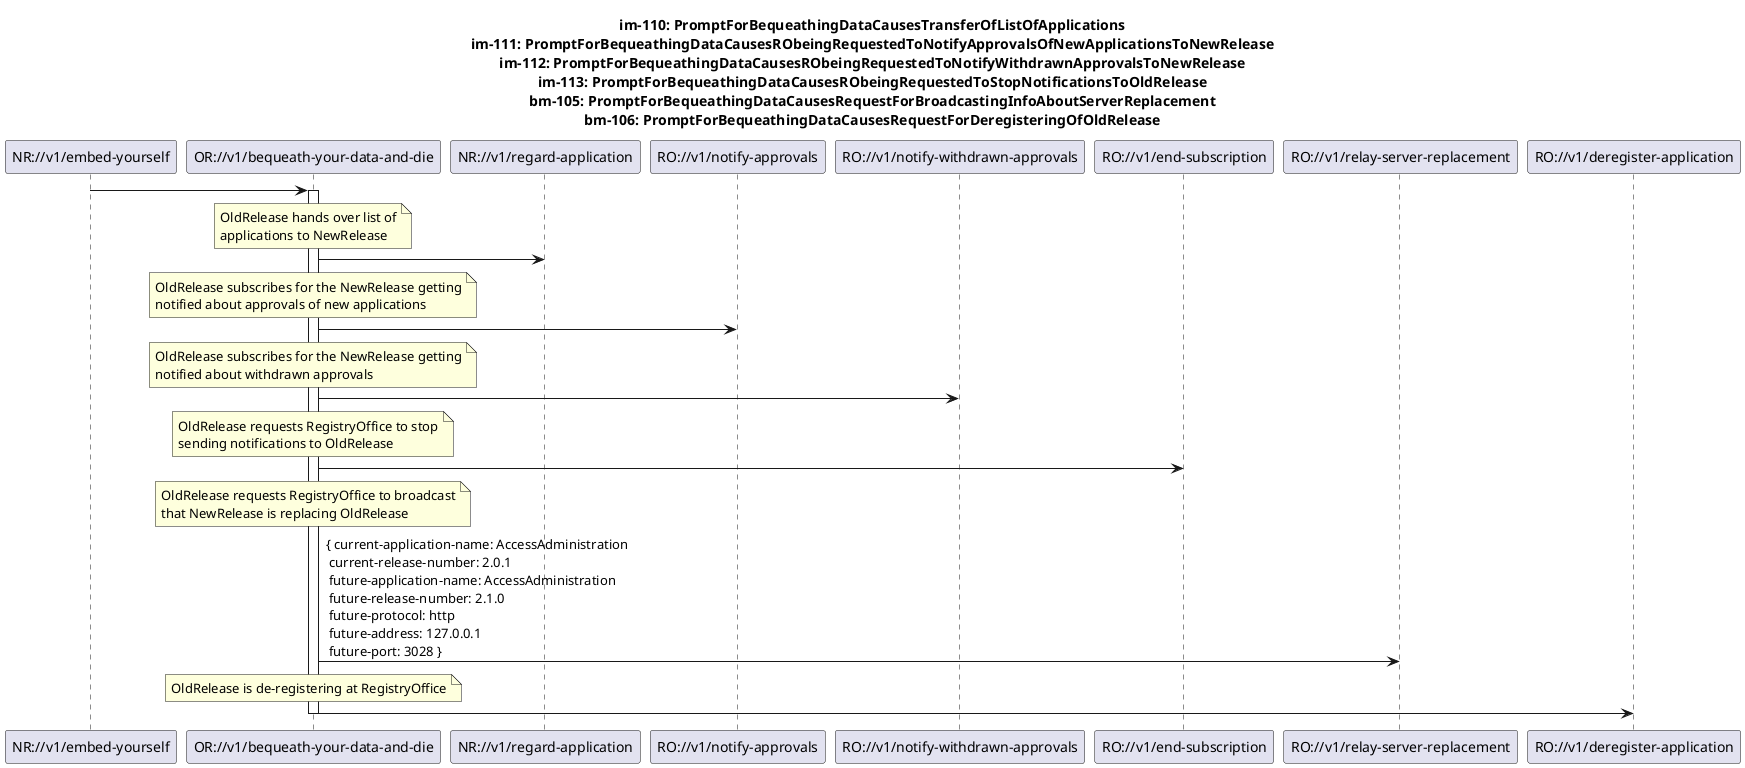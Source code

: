 @startuml im000_BequeathYourDataAndDie
skinparam responseMessageBelowArrow true

title
im-110: PromptForBequeathingDataCausesTransferOfListOfApplications
im-111: PromptForBequeathingDataCausesRObeingRequestedToNotifyApprovalsOfNewApplicationsToNewRelease
im-112: PromptForBequeathingDataCausesRObeingRequestedToNotifyWithdrawnApprovalsToNewRelease
im-113: PromptForBequeathingDataCausesRObeingRequestedToStopNotificationsToOldRelease
bm-105: PromptForBequeathingDataCausesRequestForBroadcastingInfoAboutServerReplacement
bm-106: PromptForBequeathingDataCausesRequestForDeregisteringOfOldRelease
end title

participant "NR://v1/embed-yourself" as NewRelease
participant "OR://v1/bequeath-your-data-and-die" as OldRelease
participant "NR://v1/regard-application" as NrGetsApplications
participant "RO://v1/notify-approvals" as NrGetsNotifiedAboutApprovals
participant "RO://v1/notify-withdrawn-approvals" as NrGetsNotifiedAboutObjections
participant "RO://v1/end-subscription" as RoStopNotifying
participant "RO://v1/relay-server-replacement" as RelayServerReplacement
participant "RO://v1/deregister-application" as Deregister

NewRelease -> OldRelease
activate OldRelease

note over OldRelease
OldRelease hands over list of
applications to NewRelease
end note
OldRelease -> NrGetsApplications

note over OldRelease
OldRelease subscribes for the NewRelease getting
notified about approvals of new applications
end note
OldRelease -> NrGetsNotifiedAboutApprovals

note over OldRelease
OldRelease subscribes for the NewRelease getting
notified about withdrawn approvals
end note
OldRelease -> NrGetsNotifiedAboutObjections

note over OldRelease
OldRelease requests RegistryOffice to stop
sending notifications to OldRelease
end note
OldRelease -> RoStopNotifying

note over OldRelease
OldRelease requests RegistryOffice to broadcast
that NewRelease is replacing OldRelease
end note
OldRelease -> RelayServerReplacement : { current-application-name: AccessAdministration \n current-release-number: 2.0.1 \n future-application-name: AccessAdministration \n future-release-number: 2.1.0 \n future-protocol: http \n future-address: 127.0.0.1 \n future-port: 3028 }

note over OldRelease
OldRelease is de-registering at RegistryOffice
end note
OldRelease -> Deregister

deactivate OldRelease

@enduml